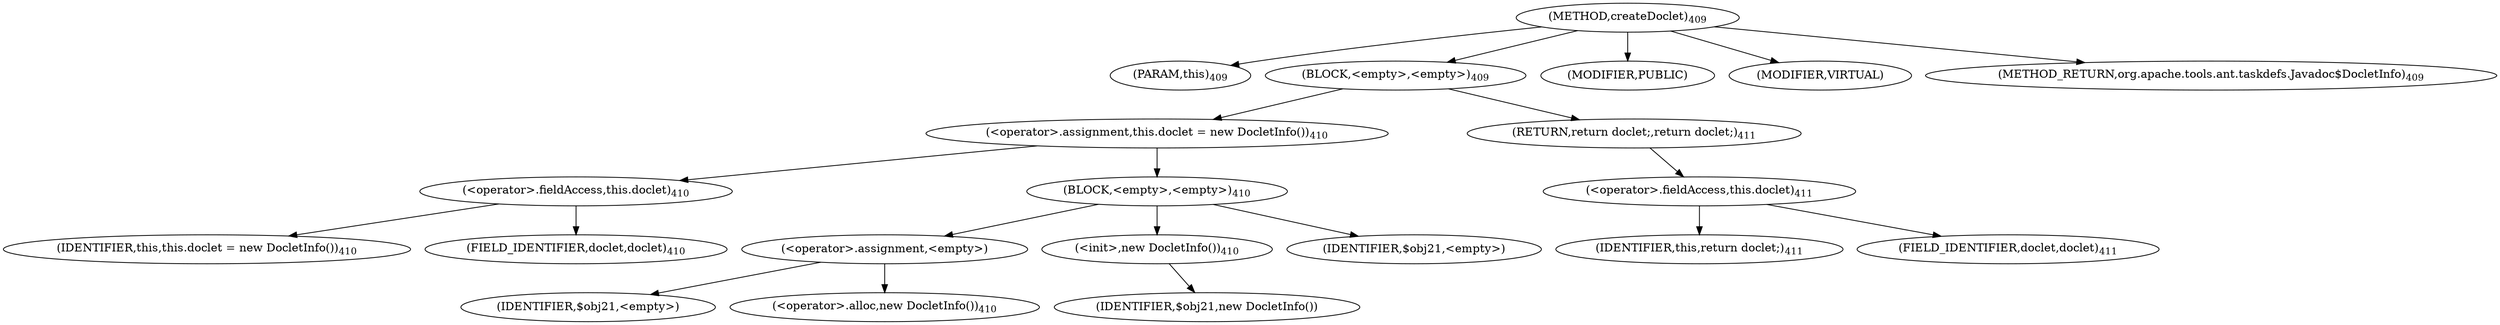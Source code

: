 digraph "createDoclet" {  
"1316" [label = <(METHOD,createDoclet)<SUB>409</SUB>> ]
"1317" [label = <(PARAM,this)<SUB>409</SUB>> ]
"1318" [label = <(BLOCK,&lt;empty&gt;,&lt;empty&gt;)<SUB>409</SUB>> ]
"1319" [label = <(&lt;operator&gt;.assignment,this.doclet = new DocletInfo())<SUB>410</SUB>> ]
"1320" [label = <(&lt;operator&gt;.fieldAccess,this.doclet)<SUB>410</SUB>> ]
"1321" [label = <(IDENTIFIER,this,this.doclet = new DocletInfo())<SUB>410</SUB>> ]
"1322" [label = <(FIELD_IDENTIFIER,doclet,doclet)<SUB>410</SUB>> ]
"1323" [label = <(BLOCK,&lt;empty&gt;,&lt;empty&gt;)<SUB>410</SUB>> ]
"1324" [label = <(&lt;operator&gt;.assignment,&lt;empty&gt;)> ]
"1325" [label = <(IDENTIFIER,$obj21,&lt;empty&gt;)> ]
"1326" [label = <(&lt;operator&gt;.alloc,new DocletInfo())<SUB>410</SUB>> ]
"1327" [label = <(&lt;init&gt;,new DocletInfo())<SUB>410</SUB>> ]
"1328" [label = <(IDENTIFIER,$obj21,new DocletInfo())> ]
"1329" [label = <(IDENTIFIER,$obj21,&lt;empty&gt;)> ]
"1330" [label = <(RETURN,return doclet;,return doclet;)<SUB>411</SUB>> ]
"1331" [label = <(&lt;operator&gt;.fieldAccess,this.doclet)<SUB>411</SUB>> ]
"1332" [label = <(IDENTIFIER,this,return doclet;)<SUB>411</SUB>> ]
"1333" [label = <(FIELD_IDENTIFIER,doclet,doclet)<SUB>411</SUB>> ]
"1334" [label = <(MODIFIER,PUBLIC)> ]
"1335" [label = <(MODIFIER,VIRTUAL)> ]
"1336" [label = <(METHOD_RETURN,org.apache.tools.ant.taskdefs.Javadoc$DocletInfo)<SUB>409</SUB>> ]
  "1316" -> "1317" 
  "1316" -> "1318" 
  "1316" -> "1334" 
  "1316" -> "1335" 
  "1316" -> "1336" 
  "1318" -> "1319" 
  "1318" -> "1330" 
  "1319" -> "1320" 
  "1319" -> "1323" 
  "1320" -> "1321" 
  "1320" -> "1322" 
  "1323" -> "1324" 
  "1323" -> "1327" 
  "1323" -> "1329" 
  "1324" -> "1325" 
  "1324" -> "1326" 
  "1327" -> "1328" 
  "1330" -> "1331" 
  "1331" -> "1332" 
  "1331" -> "1333" 
}
